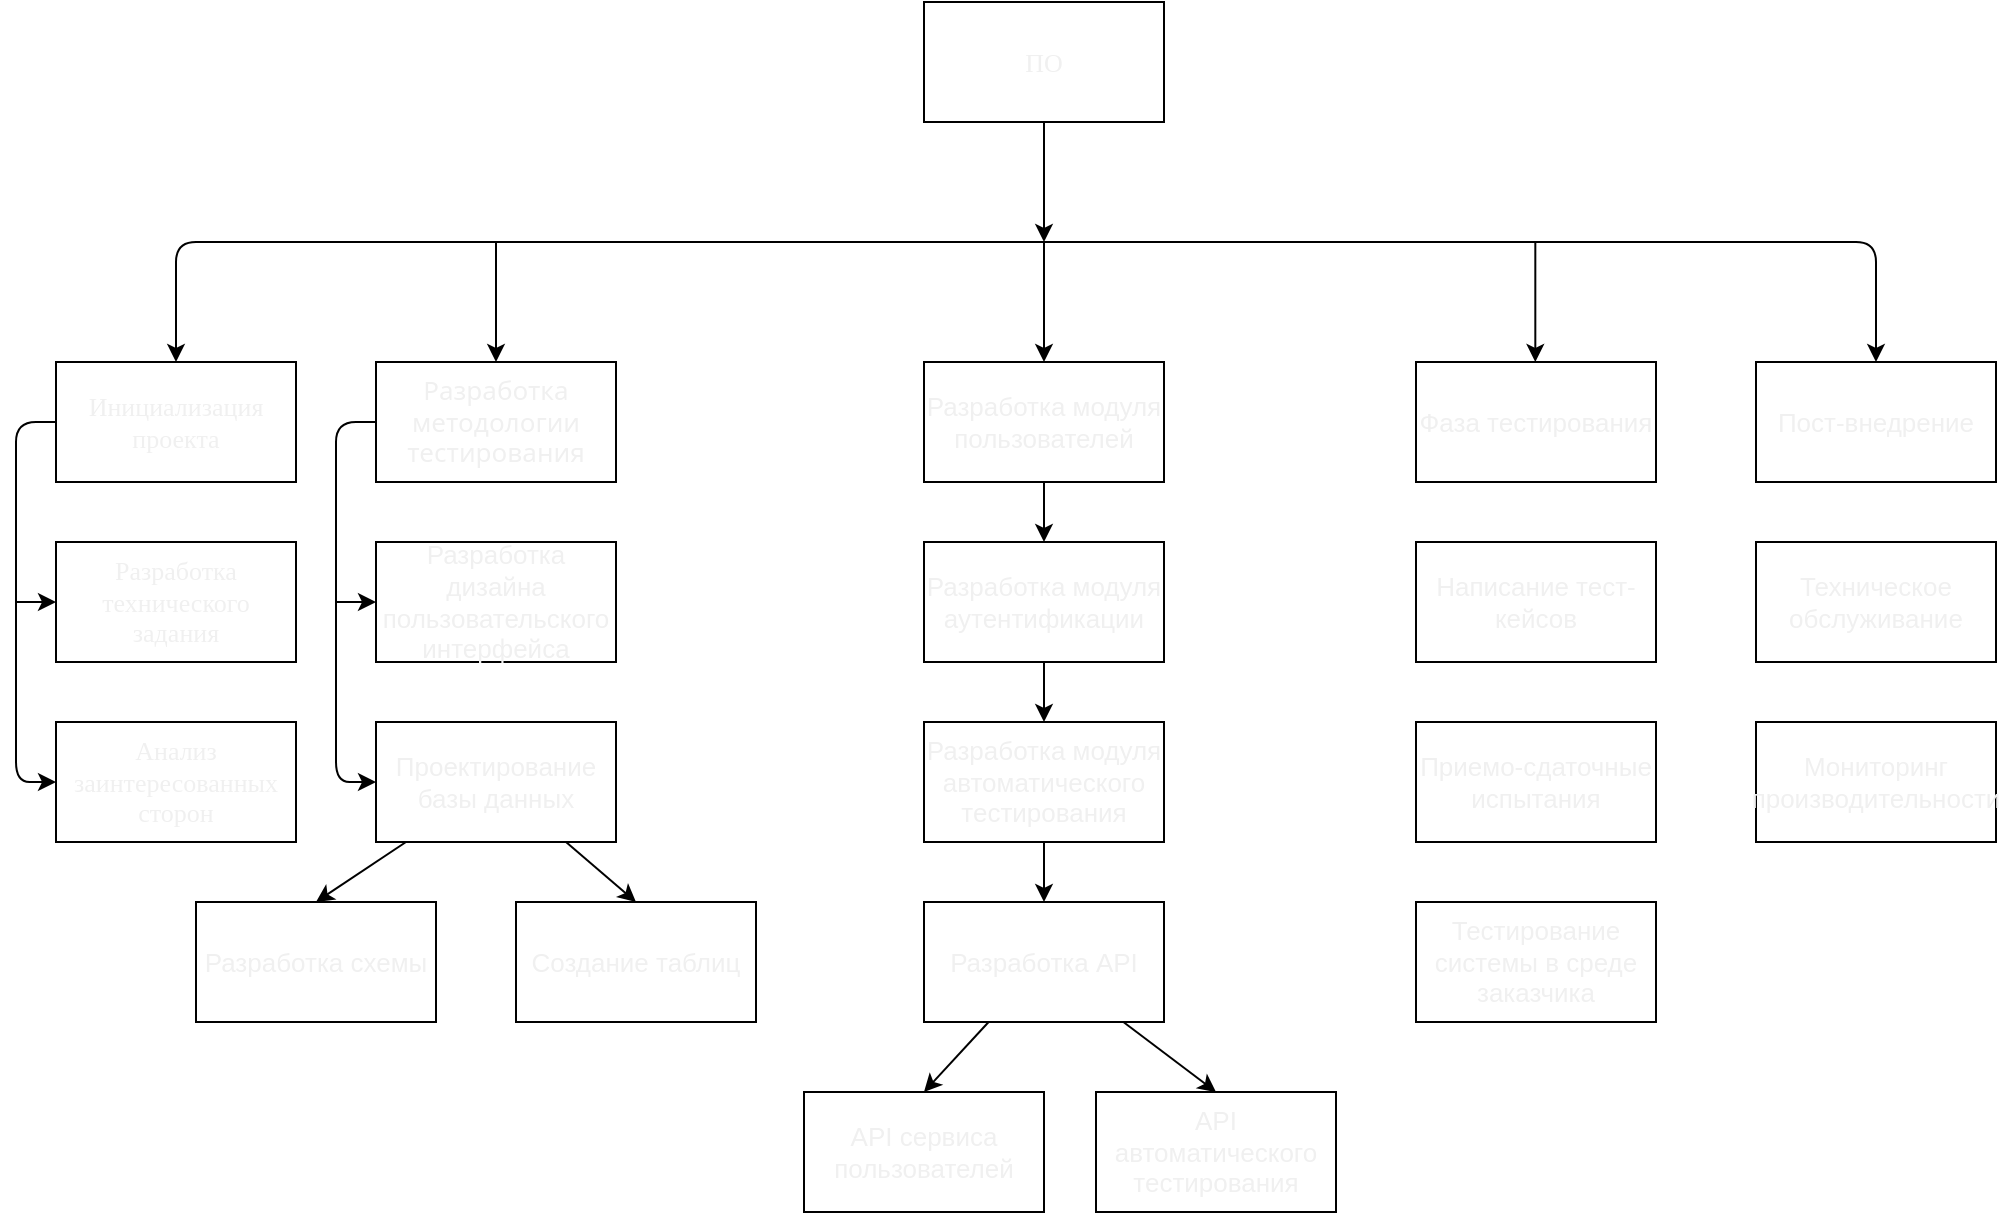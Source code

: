 <mxfile>
    <diagram id="tDXp96YzrMXz_-7slASk" name="Страница 1">
        <mxGraphModel dx="2026" dy="1162" grid="1" gridSize="10" guides="1" tooltips="1" connect="1" arrows="1" fold="1" page="1" pageScale="1" pageWidth="1169" pageHeight="827" math="0" shadow="0">
            <root>
                <mxCell id="0"/>
                <mxCell id="1" parent="0"/>
                <mxCell id="2" value="ПО" style="rounded=0;whiteSpace=wrap;html=1;fontFamily=Times New Roman;fontColor=#F0F0F0;fontSize=13;align=center;" vertex="1" parent="1">
                    <mxGeometry x="474" y="10" width="120" height="60" as="geometry"/>
                </mxCell>
                <mxCell id="11" style="edgeStyle=none;html=1;exitX=0;exitY=0.5;exitDx=0;exitDy=0;fontFamily=Times New Roman;fontColor=#F0F0F0;entryX=0;entryY=0.5;entryDx=0;entryDy=0;fontSize=13;align=center;" edge="1" parent="1" source="3" target="8">
                    <mxGeometry relative="1" as="geometry">
                        <mxPoint x="20" y="400" as="targetPoint"/>
                        <Array as="points">
                            <mxPoint x="20" y="220"/>
                            <mxPoint x="20" y="400"/>
                        </Array>
                    </mxGeometry>
                </mxCell>
                <mxCell id="3" value="&lt;span style=&quot;font-size: 13px;&quot;&gt;Инициализация проекта&lt;/span&gt;&lt;span style=&quot;font-size: 13px;&quot;&gt;&lt;/span&gt;" style="rounded=0;whiteSpace=wrap;html=1;fontFamily=Times New Roman;fontColor=#F0F0F0;fontSize=13;align=center;" vertex="1" parent="1">
                    <mxGeometry x="40" y="190" width="120" height="60" as="geometry"/>
                </mxCell>
                <mxCell id="7" value="&lt;span style=&quot;font-size: 13px; caret-color: rgb(55, 65, 81);&quot;&gt;Разработка технического задания&lt;/span&gt;" style="rounded=0;whiteSpace=wrap;html=1;fontFamily=Times New Roman;fontColor=#F0F0F0;align=center;fontSize=13;" vertex="1" parent="1">
                    <mxGeometry x="40" y="280" width="120" height="60" as="geometry"/>
                </mxCell>
                <mxCell id="8" value="&lt;span style=&quot;font-size: 13px; caret-color: rgb(55, 65, 81);&quot;&gt;Анализ заинтересованных сторон&lt;/span&gt;" style="rounded=0;whiteSpace=wrap;html=1;fontFamily=Times New Roman;fontColor=#F0F0F0;align=center;fontSize=13;" vertex="1" parent="1">
                    <mxGeometry x="40" y="370" width="120" height="60" as="geometry"/>
                </mxCell>
                <mxCell id="12" value="" style="endArrow=classic;html=1;fontFamily=Times New Roman;fontColor=#F0F0F0;entryX=0;entryY=0.5;entryDx=0;entryDy=0;fontSize=13;align=center;" edge="1" parent="1" target="7">
                    <mxGeometry width="50" height="50" relative="1" as="geometry">
                        <mxPoint x="20" y="310" as="sourcePoint"/>
                        <mxPoint x="700" y="510" as="targetPoint"/>
                    </mxGeometry>
                </mxCell>
                <mxCell id="19" style="edgeStyle=none;html=1;exitX=0;exitY=0.5;exitDx=0;exitDy=0;fontFamily=Times New Roman;fontColor=#F0F0F0;entryX=0;entryY=0.5;entryDx=0;entryDy=0;fontSize=13;align=center;" edge="1" parent="1" source="13" target="16">
                    <mxGeometry relative="1" as="geometry">
                        <mxPoint x="180" y="410" as="targetPoint"/>
                        <Array as="points">
                            <mxPoint x="180" y="220"/>
                            <mxPoint x="180" y="400"/>
                        </Array>
                    </mxGeometry>
                </mxCell>
                <mxCell id="13" value="&lt;span style=&quot;font-family: Söhne, ui-sans-serif, system-ui, -apple-system, &amp;quot;Segoe UI&amp;quot;, Roboto, Ubuntu, Cantarell, &amp;quot;Noto Sans&amp;quot;, sans-serif, &amp;quot;Helvetica Neue&amp;quot;, Arial, &amp;quot;Apple Color Emoji&amp;quot;, &amp;quot;Segoe UI Emoji&amp;quot;, &amp;quot;Segoe UI Symbol&amp;quot;, &amp;quot;Noto Color Emoji&amp;quot;; font-size: 13px; caret-color: rgb(55, 65, 81);&quot;&gt;Разработка методологии тестирования&lt;/span&gt;" style="rounded=0;whiteSpace=wrap;html=1;fontFamily=Times New Roman;fontColor=#F0F0F0;fontSize=13;align=center;" vertex="1" parent="1">
                    <mxGeometry x="200" y="190" width="120" height="60" as="geometry"/>
                </mxCell>
                <mxCell id="14" value="&lt;span style=&quot;font-size: 13px; font-family: Calibri, sans-serif;&quot;&gt;Разработка схемы&lt;/span&gt;&lt;span style=&quot;font-size: 13px;&quot;&gt;&lt;/span&gt;" style="rounded=0;whiteSpace=wrap;html=1;fontFamily=Times New Roman;fontColor=#F0F0F0;fontSize=13;align=center;" vertex="1" parent="1">
                    <mxGeometry x="110" y="460" width="120" height="60" as="geometry"/>
                </mxCell>
                <mxCell id="15" value="&lt;span style=&quot;font-size: 13px; font-family: Calibri, sans-serif;&quot;&gt;Разработка дизайна пользовательского интерфейса&lt;/span&gt;&lt;span style=&quot;font-size: 13px;&quot;&gt;&lt;/span&gt;" style="rounded=0;whiteSpace=wrap;html=1;fontFamily=Times New Roman;fontColor=#F0F0F0;fontSize=13;align=center;" vertex="1" parent="1">
                    <mxGeometry x="200" y="280" width="120" height="60" as="geometry"/>
                </mxCell>
                <mxCell id="41" style="edgeStyle=none;html=1;entryX=0.5;entryY=0;entryDx=0;entryDy=0;fontFamily=Times New Roman;fontColor=#F0F0F0;fontSize=13;align=center;" edge="1" parent="1" source="16" target="14">
                    <mxGeometry relative="1" as="geometry"/>
                </mxCell>
                <mxCell id="42" style="edgeStyle=none;html=1;entryX=0.5;entryY=0;entryDx=0;entryDy=0;fontFamily=Times New Roman;fontColor=#F0F0F0;fontSize=13;align=center;" edge="1" parent="1" source="16" target="18">
                    <mxGeometry relative="1" as="geometry"/>
                </mxCell>
                <mxCell id="16" value="&lt;span style=&quot;font-size: 13px; font-family: Calibri, sans-serif;&quot;&gt;Проектирование базы данных&lt;/span&gt;&lt;span style=&quot;font-size: 13px;&quot;&gt;&lt;/span&gt;" style="rounded=0;whiteSpace=wrap;html=1;fontFamily=Times New Roman;fontColor=#F0F0F0;fontSize=13;align=center;" vertex="1" parent="1">
                    <mxGeometry x="200" y="370" width="120" height="60" as="geometry"/>
                </mxCell>
                <mxCell id="17" value="" style="endArrow=classic;html=1;fontFamily=Times New Roman;fontColor=#F0F0F0;fontSize=13;align=center;" edge="1" parent="1" target="13">
                    <mxGeometry width="50" height="50" relative="1" as="geometry">
                        <mxPoint x="260" y="130" as="sourcePoint"/>
                        <mxPoint x="700" y="510" as="targetPoint"/>
                    </mxGeometry>
                </mxCell>
                <mxCell id="18" value="&lt;span style=&quot;font-size: 13px; font-family: Calibri, sans-serif;&quot;&gt;Создание таблиц&lt;/span&gt;&lt;span style=&quot;font-size: 13px;&quot;&gt;&lt;/span&gt;" style="rounded=0;whiteSpace=wrap;html=1;fontFamily=Times New Roman;fontColor=#F0F0F0;fontSize=13;align=center;" vertex="1" parent="1">
                    <mxGeometry x="270" y="460" width="120" height="60" as="geometry"/>
                </mxCell>
                <mxCell id="20" value="" style="endArrow=classic;html=1;fontFamily=Times New Roman;fontColor=#F0F0F0;entryX=0;entryY=0.5;entryDx=0;entryDy=0;fontSize=13;align=center;" edge="1" parent="1" target="15">
                    <mxGeometry width="50" height="50" relative="1" as="geometry">
                        <mxPoint x="180" y="310" as="sourcePoint"/>
                        <mxPoint x="50" y="320" as="targetPoint"/>
                    </mxGeometry>
                </mxCell>
                <mxCell id="35" value="" style="edgeStyle=none;html=1;fontFamily=Times New Roman;fontColor=#F0F0F0;fontSize=13;align=center;" edge="1" parent="1" source="23" target="24">
                    <mxGeometry relative="1" as="geometry"/>
                </mxCell>
                <mxCell id="23" value="&lt;span style=&quot;font-size: 13px; font-family: Calibri, sans-serif;&quot;&gt;Разработка модуля пользователей&lt;/span&gt;&lt;span style=&quot;font-size: 13px;&quot;&gt;&lt;/span&gt;" style="rounded=0;whiteSpace=wrap;html=1;fontFamily=Times New Roman;fontColor=#F0F0F0;fontSize=13;align=center;" vertex="1" parent="1">
                    <mxGeometry x="474" y="190" width="120" height="60" as="geometry"/>
                </mxCell>
                <mxCell id="36" value="" style="edgeStyle=none;html=1;fontFamily=Times New Roman;fontColor=#F0F0F0;fontSize=13;align=center;" edge="1" parent="1" source="24" target="25">
                    <mxGeometry relative="1" as="geometry"/>
                </mxCell>
                <mxCell id="24" value="&lt;span style=&quot;font-size: 13px; font-family: Calibri, sans-serif;&quot;&gt;Разработка модуля аутентификации&lt;/span&gt;&lt;span style=&quot;font-size: 13px;&quot;&gt;&lt;/span&gt;" style="rounded=0;whiteSpace=wrap;html=1;fontFamily=Times New Roman;fontColor=#F0F0F0;fontSize=13;align=center;" vertex="1" parent="1">
                    <mxGeometry x="474" y="280" width="120" height="60" as="geometry"/>
                </mxCell>
                <mxCell id="37" value="" style="edgeStyle=none;html=1;fontFamily=Times New Roman;fontColor=#F0F0F0;fontSize=13;align=center;" edge="1" parent="1" source="25" target="26">
                    <mxGeometry relative="1" as="geometry"/>
                </mxCell>
                <mxCell id="25" value="&lt;span style=&quot;font-size: 13px; font-family: Calibri, sans-serif;&quot;&gt;Разработка модуля автоматического тестирования&lt;/span&gt;&lt;span style=&quot;font-size: 13px;&quot;&gt;&lt;/span&gt;" style="rounded=0;whiteSpace=wrap;html=1;fontFamily=Times New Roman;fontColor=#F0F0F0;fontSize=13;align=center;" vertex="1" parent="1">
                    <mxGeometry x="474" y="370" width="120" height="60" as="geometry"/>
                </mxCell>
                <mxCell id="39" style="edgeStyle=none;html=1;entryX=0.5;entryY=0;entryDx=0;entryDy=0;fontFamily=Times New Roman;fontColor=#F0F0F0;fontSize=13;align=center;" edge="1" parent="1" source="26" target="28">
                    <mxGeometry relative="1" as="geometry"/>
                </mxCell>
                <mxCell id="40" style="edgeStyle=none;html=1;entryX=0.5;entryY=0;entryDx=0;entryDy=0;fontFamily=Times New Roman;fontColor=#F0F0F0;fontSize=13;align=center;" edge="1" parent="1" source="26" target="29">
                    <mxGeometry relative="1" as="geometry"/>
                </mxCell>
                <mxCell id="26" value="&lt;span style=&quot;font-size: 13px; font-family: Calibri, sans-serif;&quot;&gt;Разработка API&lt;/span&gt;&lt;span style=&quot;font-size: 13px;&quot;&gt;&lt;/span&gt;" style="rounded=0;whiteSpace=wrap;html=1;fontFamily=Times New Roman;fontColor=#F0F0F0;fontSize=13;align=center;" vertex="1" parent="1">
                    <mxGeometry x="474" y="460" width="120" height="60" as="geometry"/>
                </mxCell>
                <mxCell id="28" value="&lt;span style=&quot;font-size: 13px; font-family: Calibri, sans-serif;&quot;&gt;API сервиса пользователей&lt;/span&gt;&lt;span style=&quot;font-size: 13px;&quot;&gt;&lt;/span&gt;" style="rounded=0;whiteSpace=wrap;html=1;fontFamily=Times New Roman;fontColor=#F0F0F0;fontSize=13;align=center;" vertex="1" parent="1">
                    <mxGeometry x="414" y="555" width="120" height="60" as="geometry"/>
                </mxCell>
                <mxCell id="29" value="&lt;span style=&quot;font-size: 13px; font-family: Calibri, sans-serif;&quot;&gt;API автоматического тестирования&lt;/span&gt;&lt;span style=&quot;font-size: 13px;&quot;&gt;&lt;/span&gt;" style="rounded=0;whiteSpace=wrap;html=1;fontFamily=Times New Roman;fontColor=#F0F0F0;fontSize=13;align=center;" vertex="1" parent="1">
                    <mxGeometry x="560" y="555" width="120" height="60" as="geometry"/>
                </mxCell>
                <mxCell id="31" value="" style="endArrow=classic;html=1;fontFamily=Times New Roman;fontColor=#F0F0F0;entryX=0.5;entryY=0;entryDx=0;entryDy=0;fontSize=13;align=center;" edge="1" parent="1" target="47">
                    <mxGeometry width="50" height="50" relative="1" as="geometry">
                        <mxPoint x="400" y="130" as="sourcePoint"/>
                        <mxPoint x="950" y="130" as="targetPoint"/>
                        <Array as="points">
                            <mxPoint x="950" y="130"/>
                        </Array>
                    </mxGeometry>
                </mxCell>
                <mxCell id="33" value="" style="endArrow=classic;html=1;fontFamily=Times New Roman;fontColor=#F0F0F0;entryX=0.5;entryY=0;entryDx=0;entryDy=0;fontSize=13;align=center;" edge="1" parent="1" target="3">
                    <mxGeometry width="50" height="50" relative="1" as="geometry">
                        <mxPoint x="400" y="130" as="sourcePoint"/>
                        <mxPoint x="100" y="130" as="targetPoint"/>
                        <Array as="points">
                            <mxPoint x="100" y="130"/>
                        </Array>
                    </mxGeometry>
                </mxCell>
                <mxCell id="34" value="" style="endArrow=classic;html=1;fontFamily=Times New Roman;fontColor=#F0F0F0;fontSize=13;align=center;" edge="1" parent="1">
                    <mxGeometry width="50" height="50" relative="1" as="geometry">
                        <mxPoint x="534" y="130" as="sourcePoint"/>
                        <mxPoint x="534" y="190" as="targetPoint"/>
                    </mxGeometry>
                </mxCell>
                <mxCell id="43" value="&lt;span style=&quot;font-size: 13px; font-family: Calibri, sans-serif;&quot;&gt;Фаза тестирования&lt;/span&gt;&lt;span style=&quot;font-size: 13px;&quot;&gt;&lt;/span&gt;" style="rounded=0;whiteSpace=wrap;html=1;fontFamily=Times New Roman;fontColor=#F0F0F0;fontSize=13;align=center;" vertex="1" parent="1">
                    <mxGeometry x="720" y="190" width="120" height="60" as="geometry"/>
                </mxCell>
                <mxCell id="44" value="&lt;p style=&quot;margin: 0cm; font-size: 13px; font-family: Calibri, sans-serif;&quot; class=&quot;MsoNormal&quot;&gt;Написание тест-кейсов&lt;/p&gt;" style="rounded=0;whiteSpace=wrap;html=1;fontFamily=Times New Roman;fontColor=#F0F0F0;fontSize=13;align=center;" vertex="1" parent="1">
                    <mxGeometry x="720" y="280" width="120" height="60" as="geometry"/>
                </mxCell>
                <mxCell id="45" value="&lt;span style=&quot;font-size: 13px; font-family: Calibri, sans-serif;&quot;&gt;Приемо-сдаточные испытания&lt;/span&gt;&lt;span style=&quot;font-size: 13px;&quot;&gt;&lt;/span&gt;" style="rounded=0;whiteSpace=wrap;html=1;fontFamily=Times New Roman;fontColor=#F0F0F0;fontSize=13;align=center;" vertex="1" parent="1">
                    <mxGeometry x="720" y="370" width="120" height="60" as="geometry"/>
                </mxCell>
                <mxCell id="46" value="&lt;span style=&quot;font-size: 13px; font-family: Calibri, sans-serif;&quot;&gt;Тестирование системы в среде заказчика&lt;/span&gt;&lt;span style=&quot;font-size: 13px;&quot;&gt;&lt;/span&gt;" style="rounded=0;whiteSpace=wrap;html=1;fontFamily=Times New Roman;fontColor=#F0F0F0;fontSize=13;align=center;" vertex="1" parent="1">
                    <mxGeometry x="720" y="460" width="120" height="60" as="geometry"/>
                </mxCell>
                <mxCell id="47" value="&lt;span style=&quot;font-size: 13px; font-family: Calibri, sans-serif;&quot;&gt;Пост-внедрение&lt;/span&gt;&lt;span style=&quot;font-size: 13px;&quot;&gt;&lt;/span&gt;" style="rounded=0;whiteSpace=wrap;html=1;fontFamily=Times New Roman;fontColor=#F0F0F0;fontSize=13;align=center;" vertex="1" parent="1">
                    <mxGeometry x="890" y="190" width="120" height="60" as="geometry"/>
                </mxCell>
                <mxCell id="49" value="&lt;span style=&quot;font-size: 13px; font-family: Calibri, sans-serif;&quot;&gt;Техническое обслуживание&lt;/span&gt;&lt;span style=&quot;font-size: 13px;&quot;&gt;&lt;/span&gt;" style="rounded=0;whiteSpace=wrap;html=1;fontFamily=Times New Roman;fontColor=#F0F0F0;fontSize=13;align=center;" vertex="1" parent="1">
                    <mxGeometry x="890" y="280" width="120" height="60" as="geometry"/>
                </mxCell>
                <mxCell id="50" value="&lt;span style=&quot;font-size: 13px; font-family: Calibri, sans-serif;&quot;&gt;Мониторинг производительности&lt;/span&gt;&lt;span style=&quot;font-size: 13px;&quot;&gt;&lt;/span&gt;" style="rounded=0;whiteSpace=wrap;html=1;fontFamily=Times New Roman;fontColor=#F0F0F0;fontSize=13;align=center;" vertex="1" parent="1">
                    <mxGeometry x="890" y="370" width="120" height="60" as="geometry"/>
                </mxCell>
                <mxCell id="51" value="" style="endArrow=classic;html=1;fontFamily=Times New Roman;fontColor=#F0F0F0;fontSize=13;align=center;" edge="1" parent="1">
                    <mxGeometry width="50" height="50" relative="1" as="geometry">
                        <mxPoint x="779.66" y="130" as="sourcePoint"/>
                        <mxPoint x="779.66" y="190" as="targetPoint"/>
                    </mxGeometry>
                </mxCell>
                <mxCell id="52" value="" style="endArrow=classic;html=1;fontFamily=Times New Roman;fontColor=#F0F0F0;fontSize=13;align=center;" edge="1" parent="1">
                    <mxGeometry width="50" height="50" relative="1" as="geometry">
                        <mxPoint x="534.0" y="70" as="sourcePoint"/>
                        <mxPoint x="534.0" y="130" as="targetPoint"/>
                    </mxGeometry>
                </mxCell>
            </root>
        </mxGraphModel>
    </diagram>
</mxfile>